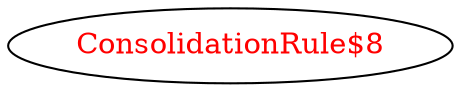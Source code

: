 digraph dependencyGraph {
 concentrate=true;
 ranksep="2.0";
 rankdir="LR"; 
 splines="ortho";
"ConsolidationRule$8" [fontcolor="red"];
}
